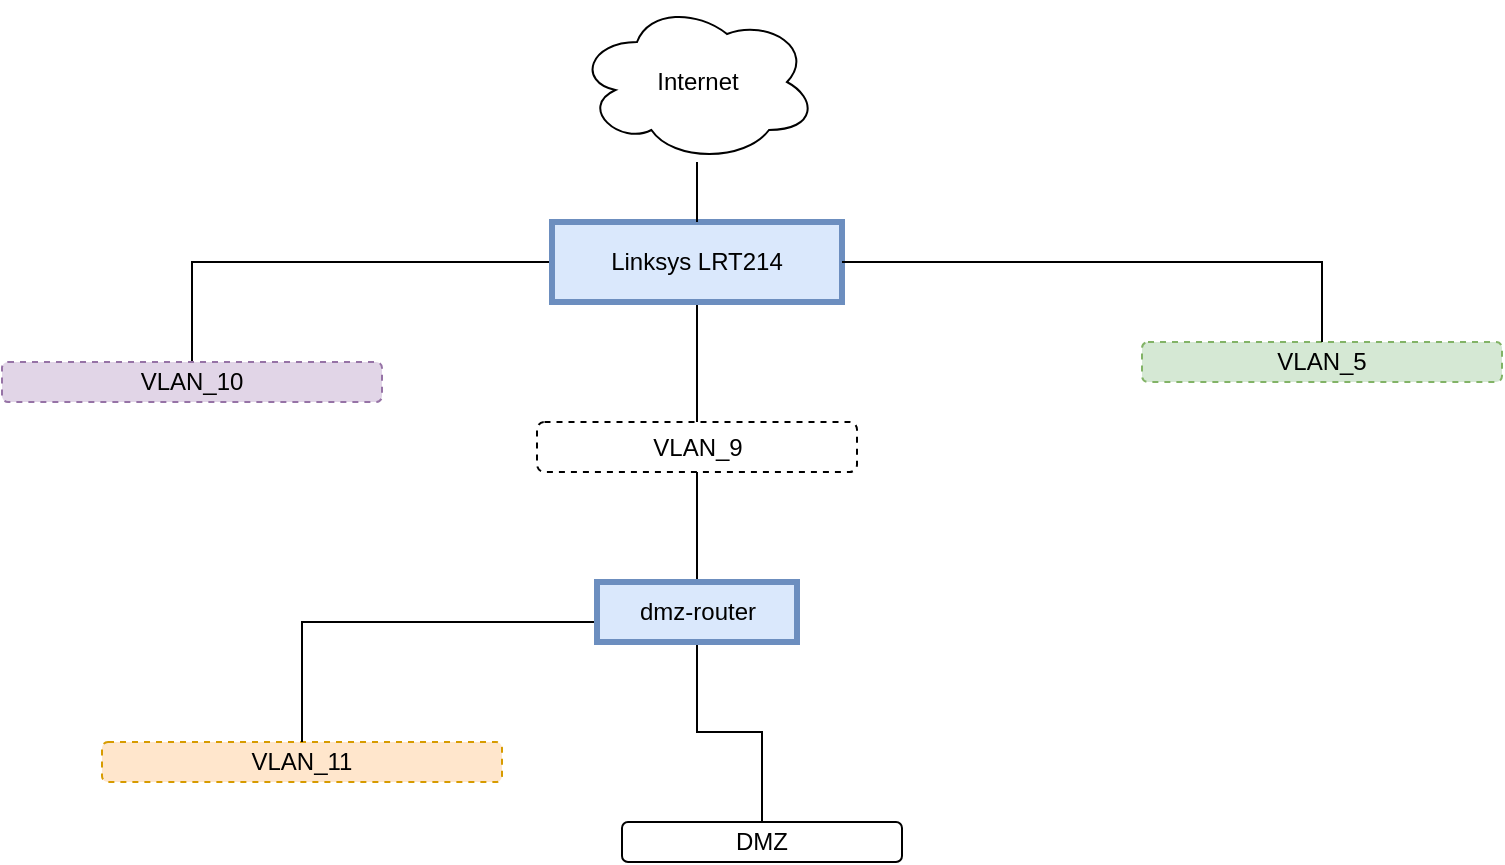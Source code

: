 <mxfile version="28.2.7">
  <diagram name="Page-1" id="A5-di1jbfSgZtlbiAxzU">
    <mxGraphModel dx="1094" dy="964" grid="1" gridSize="10" guides="1" tooltips="1" connect="1" arrows="1" fold="1" page="1" pageScale="1" pageWidth="827" pageHeight="1169" math="0" shadow="0">
      <root>
        <mxCell id="0" />
        <mxCell id="1" parent="0" />
        <mxCell id="GGMlQo3JAWAbgcUU_75u-1" value="&lt;div&gt;Internet&lt;/div&gt;" style="ellipse;shape=cloud;whiteSpace=wrap;html=1;" parent="1" vertex="1">
          <mxGeometry x="337.5" y="30" width="120" height="80" as="geometry" />
        </mxCell>
        <mxCell id="nOJs0ttcWJyxmX2IfKug-4" style="edgeStyle=orthogonalEdgeStyle;rounded=0;orthogonalLoop=1;jettySize=auto;html=1;endArrow=none;endFill=0;" edge="1" parent="1" source="GGMlQo3JAWAbgcUU_75u-2" target="nOJs0ttcWJyxmX2IfKug-3">
          <mxGeometry relative="1" as="geometry" />
        </mxCell>
        <mxCell id="nOJs0ttcWJyxmX2IfKug-17" style="edgeStyle=orthogonalEdgeStyle;rounded=0;orthogonalLoop=1;jettySize=auto;html=1;endArrow=none;endFill=0;" edge="1" parent="1" source="GGMlQo3JAWAbgcUU_75u-2" target="nOJs0ttcWJyxmX2IfKug-6">
          <mxGeometry relative="1" as="geometry" />
        </mxCell>
        <mxCell id="GGMlQo3JAWAbgcUU_75u-2" value="Linksys&amp;nbsp;LRT214" style="rounded=0;whiteSpace=wrap;html=1;fillColor=#dae8fc;strokeColor=#6c8ebf;strokeWidth=3;" parent="1" vertex="1">
          <mxGeometry x="325" y="140" width="145" height="40" as="geometry" />
        </mxCell>
        <mxCell id="Ashis0YqYYxl_0CrlUdH-1" value="" style="endArrow=none;html=1;rounded=0;" parent="1" source="GGMlQo3JAWAbgcUU_75u-2" target="GGMlQo3JAWAbgcUU_75u-1" edge="1">
          <mxGeometry width="50" height="50" relative="1" as="geometry">
            <mxPoint x="540" y="180" as="sourcePoint" />
            <mxPoint x="640" y="120" as="targetPoint" />
          </mxGeometry>
        </mxCell>
        <mxCell id="nOJs0ttcWJyxmX2IfKug-1" value="&lt;div&gt;VLAN_5&lt;/div&gt;" style="rounded=1;whiteSpace=wrap;html=1;fillColor=#d5e8d4;strokeColor=#82b366;dashed=1;" vertex="1" parent="1">
          <mxGeometry x="620" y="200" width="180" height="20" as="geometry" />
        </mxCell>
        <mxCell id="nOJs0ttcWJyxmX2IfKug-2" value="" style="endArrow=none;html=1;rounded=0;" edge="1" parent="1" source="nOJs0ttcWJyxmX2IfKug-1" target="GGMlQo3JAWAbgcUU_75u-2">
          <mxGeometry width="50" height="50" relative="1" as="geometry">
            <mxPoint x="390" y="520" as="sourcePoint" />
            <mxPoint x="440" y="470" as="targetPoint" />
            <Array as="points">
              <mxPoint x="710" y="160" />
            </Array>
          </mxGeometry>
        </mxCell>
        <mxCell id="nOJs0ttcWJyxmX2IfKug-3" value="VLAN_10" style="rounded=1;whiteSpace=wrap;html=1;fillColor=#e1d5e7;strokeColor=#9673a6;gradientColor=none;dashed=1;" vertex="1" parent="1">
          <mxGeometry x="50" y="210" width="190" height="20" as="geometry" />
        </mxCell>
        <mxCell id="nOJs0ttcWJyxmX2IfKug-5" value="VLAN_11" style="rounded=1;whiteSpace=wrap;html=1;fillColor=#ffe6cc;strokeColor=#d79b00;dashed=1;" vertex="1" parent="1">
          <mxGeometry x="100" y="400" width="200" height="20" as="geometry" />
        </mxCell>
        <mxCell id="nOJs0ttcWJyxmX2IfKug-18" style="edgeStyle=orthogonalEdgeStyle;rounded=0;orthogonalLoop=1;jettySize=auto;html=1;endArrow=none;endFill=0;" edge="1" parent="1" source="nOJs0ttcWJyxmX2IfKug-6" target="nOJs0ttcWJyxmX2IfKug-10">
          <mxGeometry relative="1" as="geometry" />
        </mxCell>
        <mxCell id="nOJs0ttcWJyxmX2IfKug-6" value="VLAN_9" style="rounded=1;whiteSpace=wrap;html=1;dashed=1;" vertex="1" parent="1">
          <mxGeometry x="317.5" y="240" width="160" height="25" as="geometry" />
        </mxCell>
        <mxCell id="nOJs0ttcWJyxmX2IfKug-13" style="edgeStyle=orthogonalEdgeStyle;rounded=0;orthogonalLoop=1;jettySize=auto;html=1;endArrow=none;endFill=0;" edge="1" parent="1" source="nOJs0ttcWJyxmX2IfKug-10" target="nOJs0ttcWJyxmX2IfKug-5">
          <mxGeometry relative="1" as="geometry">
            <Array as="points">
              <mxPoint x="200" y="340" />
            </Array>
          </mxGeometry>
        </mxCell>
        <mxCell id="nOJs0ttcWJyxmX2IfKug-22" style="edgeStyle=orthogonalEdgeStyle;rounded=0;orthogonalLoop=1;jettySize=auto;html=1;endArrow=none;endFill=0;" edge="1" parent="1" source="nOJs0ttcWJyxmX2IfKug-10" target="nOJs0ttcWJyxmX2IfKug-19">
          <mxGeometry relative="1" as="geometry" />
        </mxCell>
        <mxCell id="nOJs0ttcWJyxmX2IfKug-10" value="dmz-router" style="rounded=0;whiteSpace=wrap;html=1;strokeWidth=3;fillColor=#dae8fc;strokeColor=#6c8ebf;" vertex="1" parent="1">
          <mxGeometry x="347.5" y="320" width="100" height="30" as="geometry" />
        </mxCell>
        <mxCell id="nOJs0ttcWJyxmX2IfKug-19" value="DMZ" style="rounded=1;whiteSpace=wrap;html=1;" vertex="1" parent="1">
          <mxGeometry x="360" y="440" width="140" height="20" as="geometry" />
        </mxCell>
      </root>
    </mxGraphModel>
  </diagram>
</mxfile>
